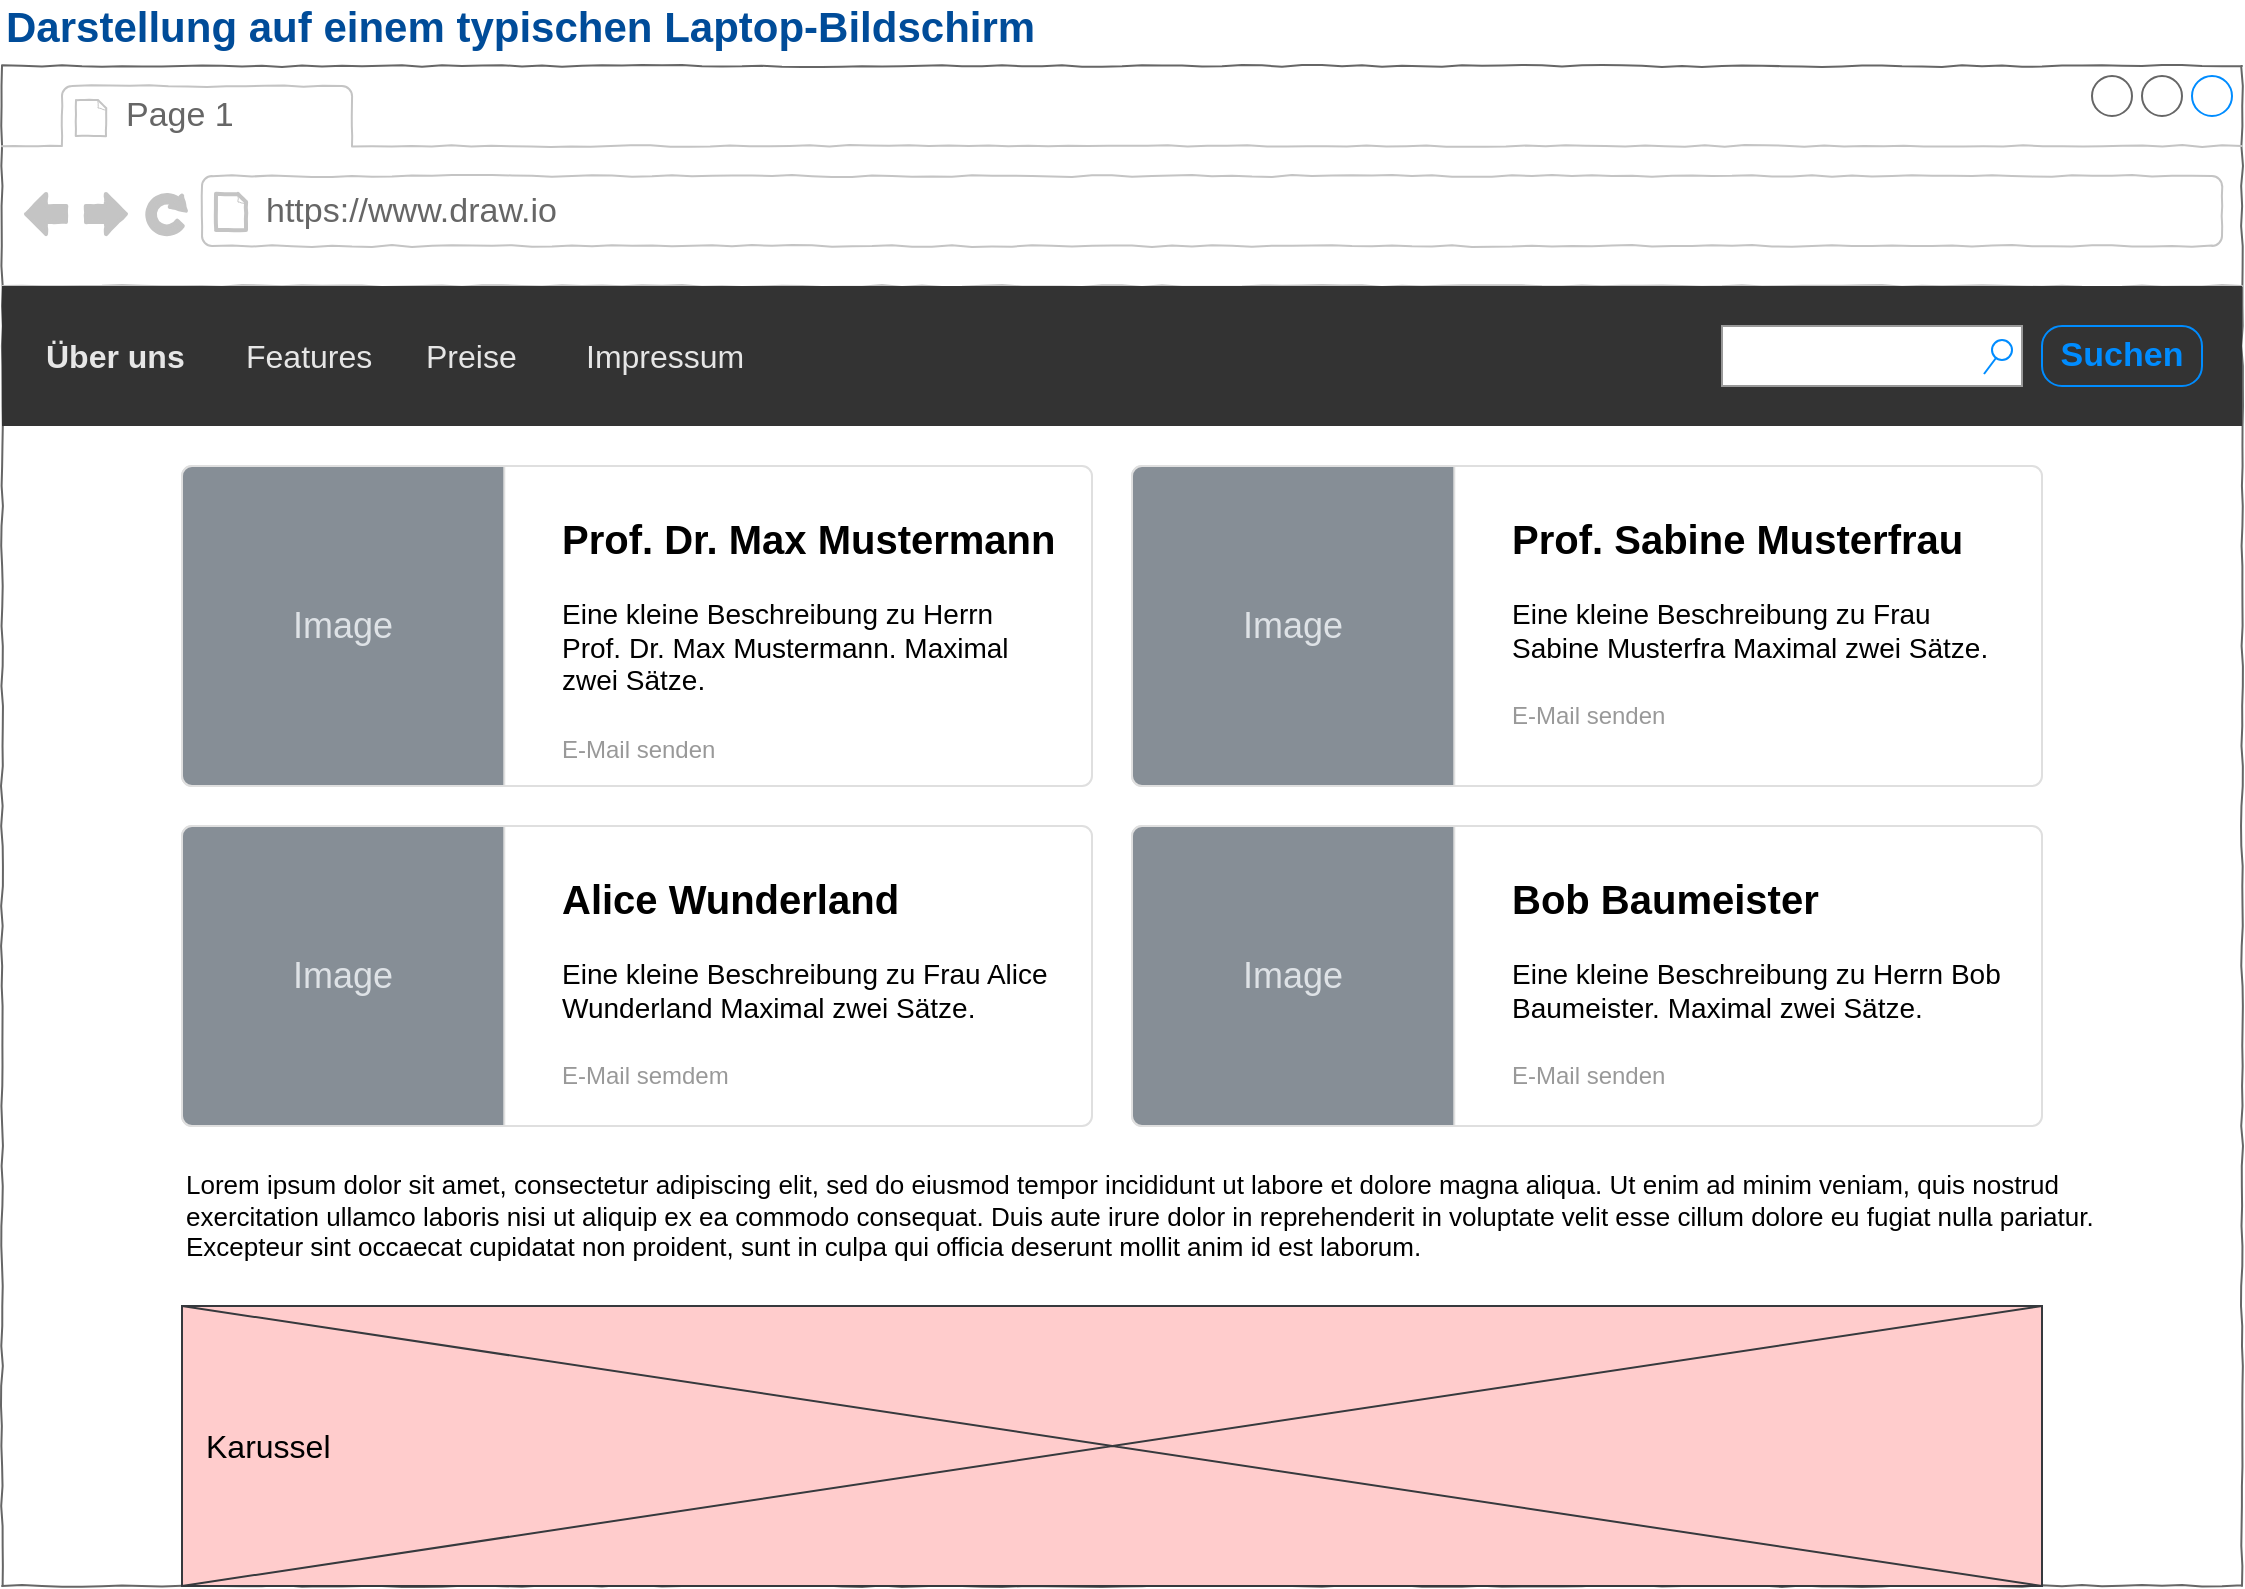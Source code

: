 <mxfile version="13.7.7" type="device" pages="3"><diagram id="znMXxsDht2Gy5x4puJmZ" name="Laptop"><mxGraphModel dx="2842" dy="1115" grid="1" gridSize="10" guides="1" tooltips="1" connect="1" arrows="1" fold="1" page="0" pageScale="1" pageWidth="827" pageHeight="1169" math="0" shadow="0"><root><mxCell id="0"/><mxCell id="1" parent="0"/><mxCell id="oLEvg3gzA5aQGIHlmsZy-1" value="" style="strokeWidth=1;shadow=0;dashed=0;align=center;html=1;shape=mxgraph.mockup.containers.browserWindow;rSize=0;strokeColor=#666666;strokeColor2=#008cff;strokeColor3=#c4c4c4;mainText=,;recursiveResize=0;comic=1;jiggle=1;dropTarget=0;backgroundOutline=0;" parent="1" vertex="1"><mxGeometry x="-440" y="160" width="1120" height="760" as="geometry"/></mxCell><mxCell id="oLEvg3gzA5aQGIHlmsZy-2" value="Page 1" style="strokeWidth=1;shadow=0;dashed=0;align=center;html=1;shape=mxgraph.mockup.containers.anchor;fontSize=17;fontColor=#666666;align=left;" parent="oLEvg3gzA5aQGIHlmsZy-1" vertex="1"><mxGeometry x="60" y="12" width="110" height="26" as="geometry"/></mxCell><mxCell id="oLEvg3gzA5aQGIHlmsZy-3" value="https://www.draw.io" style="strokeWidth=1;shadow=0;dashed=0;align=center;html=1;shape=mxgraph.mockup.containers.anchor;rSize=0;fontSize=17;fontColor=#666666;align=left;" parent="oLEvg3gzA5aQGIHlmsZy-1" vertex="1"><mxGeometry x="130" y="60" width="250" height="26" as="geometry"/></mxCell><mxCell id="oLEvg3gzA5aQGIHlmsZy-4" value="&lt;div style=&quot;font-size: 21px&quot; align=&quot;left&quot;&gt;&lt;font style=&quot;font-size: 21px&quot; color=&quot;#004C99&quot;&gt;&lt;b&gt;Darstellung auf einem typischen Laptop-Bildschirm&lt;br&gt;&lt;/b&gt;&lt;/font&gt;&lt;/div&gt;" style="text;html=1;align=left;verticalAlign=middle;resizable=0;points=[];autosize=1;shadow=0;glass=0;comic=0;" parent="1" vertex="1"><mxGeometry x="-440" y="130" width="530" height="20" as="geometry"/></mxCell><mxCell id="cwgcXRkKkqZEwEzb06hs-30" value="" style="rounded=0;whiteSpace=wrap;html=1;shadow=0;glass=0;comic=0;jiggle=1;fontColor=#008CFF;strokeColor=none;fillColor=#333333;" parent="1" vertex="1"><mxGeometry x="-440" y="270" width="1120" height="70" as="geometry"/></mxCell><mxCell id="cwgcXRkKkqZEwEzb06hs-28" value="" style="strokeWidth=1;shadow=0;dashed=0;align=center;html=1;shape=mxgraph.mockup.forms.searchBox;strokeColor=#999999;mainText=;strokeColor2=#008cff;fontColor=#666666;fontSize=17;align=left;spacingLeft=3;glass=0;comic=0;jiggle=1;" parent="1" vertex="1"><mxGeometry x="420" y="290" width="150" height="30" as="geometry"/></mxCell><mxCell id="cwgcXRkKkqZEwEzb06hs-29" value="Suchen" style="strokeWidth=1;shadow=0;dashed=0;align=center;html=1;shape=mxgraph.mockup.buttons.button;mainText=;buttonStyle=round;fontSize=17;fontStyle=1;whiteSpace=wrap;glass=0;comic=0;jiggle=1;fillColor=none;strokeColor=#008CFF;fontColor=#008CFF;" parent="1" vertex="1"><mxGeometry x="580" y="290" width="80" height="30" as="geometry"/></mxCell><mxCell id="cwgcXRkKkqZEwEzb06hs-31" value="&lt;div style=&quot;font-size: 16px&quot; align=&quot;left&quot;&gt;&lt;font style=&quot;font-size: 16px&quot; color=&quot;#E6E6E6&quot;&gt;Über uns&lt;br&gt;&lt;/font&gt;&lt;/div&gt;" style="text;html=1;align=left;verticalAlign=middle;resizable=0;points=[];autosize=1;fontColor=#008CFF;fontStyle=1" parent="1" vertex="1"><mxGeometry x="-420" y="295" width="80" height="20" as="geometry"/></mxCell><mxCell id="cwgcXRkKkqZEwEzb06hs-32" value="&lt;div style=&quot;font-size: 16px&quot; align=&quot;left&quot;&gt;&lt;font style=&quot;font-size: 16px&quot; color=&quot;#E6E6E6&quot;&gt;Features&lt;/font&gt;&lt;/div&gt;" style="text;html=1;align=left;verticalAlign=middle;resizable=0;points=[];autosize=1;fontColor=#008CFF;" parent="1" vertex="1"><mxGeometry x="-320" y="295" width="80" height="20" as="geometry"/></mxCell><mxCell id="cwgcXRkKkqZEwEzb06hs-33" value="&lt;div style=&quot;font-size: 16px&quot; align=&quot;left&quot;&gt;&lt;font style=&quot;font-size: 16px&quot; color=&quot;#E6E6E6&quot;&gt;Preise&lt;/font&gt;&lt;/div&gt;" style="text;html=1;align=left;verticalAlign=middle;resizable=0;points=[];autosize=1;fontColor=#008CFF;" parent="1" vertex="1"><mxGeometry x="-230" y="295" width="60" height="20" as="geometry"/></mxCell><mxCell id="cwgcXRkKkqZEwEzb06hs-34" value="&lt;div style=&quot;font-size: 16px&quot; align=&quot;left&quot;&gt;&lt;font style=&quot;font-size: 16px&quot; color=&quot;#E6E6E6&quot;&gt;Impressum&lt;/font&gt;&lt;/div&gt;" style="text;html=1;align=left;verticalAlign=middle;resizable=0;points=[];autosize=1;fontColor=#008CFF;" parent="1" vertex="1"><mxGeometry x="-150" y="295" width="90" height="20" as="geometry"/></mxCell><mxCell id="cwgcXRkKkqZEwEzb06hs-45" value="&lt;b&gt;&lt;font style=&quot;font-size: 20px&quot;&gt;Prof. Dr. Max Mustermann&lt;/font&gt;&lt;/b&gt;&lt;br&gt;&lt;br&gt;Eine kleine Beschreibung zu Herrn Prof. Dr. Max Mustermann. Maximal zwei Sätze.&lt;br&gt;&lt;br&gt;&lt;font style=&quot;font-size: 12px&quot; color=&quot;#999999&quot;&gt;E-Mail senden&lt;br&gt;&lt;/font&gt;" style="html=1;shadow=0;dashed=0;shape=mxgraph.bootstrap.rrect;rSize=5;strokeColor=#DFDFDF;html=1;whiteSpace=wrap;fillColor=#ffffff;fontColor=#000000;verticalAlign=top;align=left;spacing=20;fontSize=14;spacingLeft=170;glass=0;comic=0;jiggle=1;" parent="1" vertex="1"><mxGeometry x="-350" y="360" width="455" height="160" as="geometry"/></mxCell><mxCell id="cwgcXRkKkqZEwEzb06hs-46" value="Image" style="html=1;shadow=0;dashed=0;shape=mxgraph.bootstrap.leftButton;rSize=5;perimeter=none;whiteSpace=wrap;fillColor=#868E96;strokeColor=#DFDFDF;fontColor=#DEE2E6;resizeWidth=1;fontSize=18;" parent="cwgcXRkKkqZEwEzb06hs-45" vertex="1"><mxGeometry width="161.15" height="160" relative="1" as="geometry"/></mxCell><mxCell id="cwgcXRkKkqZEwEzb06hs-47" value="&lt;b&gt;&lt;font style=&quot;font-size: 20px&quot;&gt;Prof. Sabine Musterfrau&lt;/font&gt;&lt;/b&gt;&lt;br&gt;&lt;br&gt;Eine kleine Beschreibung zu Frau Sabine Musterfra Maximal zwei Sätze.&lt;br&gt;&lt;br&gt;&lt;font style=&quot;font-size: 12px&quot; color=&quot;#999999&quot;&gt;E-Mail senden&lt;br&gt;&lt;/font&gt;" style="html=1;shadow=0;dashed=0;shape=mxgraph.bootstrap.rrect;rSize=5;strokeColor=#DFDFDF;html=1;whiteSpace=wrap;fillColor=#ffffff;fontColor=#000000;verticalAlign=top;align=left;spacing=20;fontSize=14;spacingLeft=170;glass=0;comic=0;jiggle=1;" parent="1" vertex="1"><mxGeometry x="125" y="360" width="455" height="160" as="geometry"/></mxCell><mxCell id="cwgcXRkKkqZEwEzb06hs-48" value="Image" style="html=1;shadow=0;dashed=0;shape=mxgraph.bootstrap.leftButton;rSize=5;perimeter=none;whiteSpace=wrap;fillColor=#868E96;strokeColor=#DFDFDF;fontColor=#DEE2E6;resizeWidth=1;fontSize=18;" parent="cwgcXRkKkqZEwEzb06hs-47" vertex="1"><mxGeometry width="161.15" height="160" relative="1" as="geometry"/></mxCell><mxCell id="cwgcXRkKkqZEwEzb06hs-49" value="&lt;b&gt;&lt;font style=&quot;font-size: 20px&quot;&gt;Alice Wunderland&lt;/font&gt;&lt;/b&gt;&lt;br&gt;&lt;br&gt;Eine kleine Beschreibung zu Frau Alice Wunderland Maximal zwei Sätze.&lt;br&gt;&lt;br&gt;&lt;font style=&quot;font-size: 12px&quot; color=&quot;#999999&quot;&gt;E-Mail semdem&lt;br&gt;&lt;/font&gt;" style="html=1;shadow=0;dashed=0;shape=mxgraph.bootstrap.rrect;rSize=5;strokeColor=#DFDFDF;html=1;whiteSpace=wrap;fillColor=#ffffff;fontColor=#000000;verticalAlign=top;align=left;spacing=20;fontSize=14;spacingLeft=170;glass=0;comic=0;jiggle=1;" parent="1" vertex="1"><mxGeometry x="-350" y="540" width="455" height="150" as="geometry"/></mxCell><mxCell id="cwgcXRkKkqZEwEzb06hs-50" value="Image" style="html=1;shadow=0;dashed=0;shape=mxgraph.bootstrap.leftButton;rSize=5;perimeter=none;whiteSpace=wrap;fillColor=#868E96;strokeColor=#DFDFDF;fontColor=#DEE2E6;resizeWidth=1;fontSize=18;" parent="cwgcXRkKkqZEwEzb06hs-49" vertex="1"><mxGeometry width="161.15" height="150" relative="1" as="geometry"/></mxCell><mxCell id="cwgcXRkKkqZEwEzb06hs-51" value="&lt;b&gt;&lt;font style=&quot;font-size: 20px&quot;&gt;Bob Baumeister&lt;/font&gt;&lt;/b&gt;&lt;br&gt;&lt;br&gt;Eine kleine Beschreibung zu Herrn Bob Baumeister. Maximal zwei Sätze.&lt;br&gt;&lt;br&gt;&lt;font style=&quot;font-size: 12px&quot; color=&quot;#999999&quot;&gt;E-Mail senden&lt;br&gt;&lt;/font&gt;" style="html=1;shadow=0;dashed=0;shape=mxgraph.bootstrap.rrect;rSize=5;strokeColor=#DFDFDF;html=1;whiteSpace=wrap;fillColor=#ffffff;fontColor=#000000;verticalAlign=top;align=left;spacing=20;fontSize=14;spacingLeft=170;glass=0;comic=0;jiggle=1;" parent="1" vertex="1"><mxGeometry x="125" y="540" width="455" height="150" as="geometry"/></mxCell><mxCell id="cwgcXRkKkqZEwEzb06hs-52" value="Image" style="html=1;shadow=0;dashed=0;shape=mxgraph.bootstrap.leftButton;rSize=5;perimeter=none;whiteSpace=wrap;fillColor=#868E96;strokeColor=#DFDFDF;fontColor=#DEE2E6;resizeWidth=1;fontSize=18;" parent="cwgcXRkKkqZEwEzb06hs-51" vertex="1"><mxGeometry width="161.15" height="150" relative="1" as="geometry"/></mxCell><mxCell id="cwgcXRkKkqZEwEzb06hs-54" value="&lt;div style=&quot;font-size: 13px&quot; align=&quot;left&quot;&gt;&lt;font style=&quot;font-size: 13px&quot;&gt;Lorem ipsum dolor sit amet, consectetur adipiscing elit, sed do eiusmod tempor incididunt ut labore et dolore magna aliqua. Ut enim ad minim veniam, quis nostrud&lt;/font&gt;&lt;/div&gt;&lt;div style=&quot;font-size: 13px&quot; align=&quot;left&quot;&gt;&lt;font style=&quot;font-size: 13px&quot;&gt;exercitation ullamco laboris nisi ut aliquip ex ea commodo consequat. Duis aute irure dolor in reprehenderit in voluptate velit esse cillum dolore eu fugiat nulla pariatur.&lt;/font&gt;&lt;/div&gt;&lt;div style=&quot;font-size: 13px&quot; align=&quot;left&quot;&gt;&lt;font style=&quot;font-size: 13px&quot;&gt;Excepteur sint occaecat cupidatat non proident, sunt in culpa qui officia deserunt mollit anim id est laborum.&lt;/font&gt;&lt;/div&gt;" style="text;html=1;align=left;verticalAlign=middle;resizable=1;points=[];autosize=1;imageAspect=0;fontSize=13;" parent="1" vertex="1"><mxGeometry x="-350" y="710" width="970" height="50" as="geometry"/></mxCell><mxCell id="cwgcXRkKkqZEwEzb06hs-56" value="" style="verticalLabelPosition=bottom;shadow=0;dashed=0;align=center;html=1;verticalAlign=top;strokeWidth=1;shape=mxgraph.mockup.graphics.simpleIcon;strokeColor=#36393d;glass=0;comic=0;jiggle=1;fillColor=#ffcccc;fontSize=13;" parent="1" vertex="1"><mxGeometry x="-350" y="780" width="930" height="140" as="geometry"/></mxCell><mxCell id="cwgcXRkKkqZEwEzb06hs-57" value="&lt;div style=&quot;font-size: 16px&quot; align=&quot;left&quot;&gt;&lt;font style=&quot;font-size: 16px&quot;&gt;Karussel&lt;/font&gt;&lt;/div&gt;" style="text;html=1;align=left;verticalAlign=middle;resizable=0;points=[];autosize=1;fontSize=13;fontColor=#000000;" parent="1" vertex="1"><mxGeometry x="-340" y="840" width="80" height="20" as="geometry"/></mxCell></root></mxGraphModel></diagram><diagram name="Smartphone" id="hFw7NHk-C-2tESlhWzK-"><mxGraphModel dx="2842" dy="1115" grid="1" gridSize="10" guides="1" tooltips="1" connect="1" arrows="1" fold="1" page="0" pageScale="1" pageWidth="827" pageHeight="1169" math="0" shadow="0"><root><mxCell id="V_Q1XAxa0b6Tzb66ZAmt-0"/><mxCell id="V_Q1XAxa0b6Tzb66ZAmt-1" parent="V_Q1XAxa0b6Tzb66ZAmt-0"/><mxCell id="V_Q1XAxa0b6Tzb66ZAmt-5" value="&lt;div style=&quot;font-size: 21px&quot; align=&quot;left&quot;&gt;&lt;font style=&quot;font-size: 21px&quot; color=&quot;#004C99&quot;&gt;&lt;b&gt;Darstellung auf einem typischen Smartphone&lt;br&gt;&lt;/b&gt;&lt;/font&gt;&lt;/div&gt;" style="text;html=1;align=left;verticalAlign=middle;resizable=0;points=[];autosize=1;shadow=0;glass=0;comic=0;" vertex="1" parent="V_Q1XAxa0b6Tzb66ZAmt-1"><mxGeometry x="-440" y="110" width="470" height="20" as="geometry"/></mxCell><mxCell id="v_qKtY-ubEevHK9p8Mav-0" value="" style="verticalLabelPosition=bottom;verticalAlign=top;html=1;shadow=0;dashed=0;strokeWidth=1;shape=mxgraph.android.phone2;strokeColor=#c0c0c0;glass=0;comic=1;jiggle=1;" vertex="1" parent="V_Q1XAxa0b6Tzb66ZAmt-1"><mxGeometry x="-440" y="200" width="230" height="440" as="geometry"/></mxCell><mxCell id="v_qKtY-ubEevHK9p8Mav-1" value="" style="verticalLabelPosition=bottom;verticalAlign=top;html=1;shadow=0;dashed=0;strokeWidth=1;shape=mxgraph.android.phone2;strokeColor=#c0c0c0;glass=0;comic=1;jiggle=1;" vertex="1" parent="V_Q1XAxa0b6Tzb66ZAmt-1"><mxGeometry x="-120" y="200" width="230" height="440" as="geometry"/></mxCell><mxCell id="v_qKtY-ubEevHK9p8Mav-2" value="" style="verticalLabelPosition=bottom;verticalAlign=top;html=1;shadow=0;dashed=0;strokeWidth=1;shape=mxgraph.android.phone2;strokeColor=#c0c0c0;glass=0;comic=1;jiggle=1;" vertex="1" parent="V_Q1XAxa0b6Tzb66ZAmt-1"><mxGeometry x="200" y="200" width="230" height="440" as="geometry"/></mxCell><mxCell id="v_qKtY-ubEevHK9p8Mav-3" value="" style="verticalLabelPosition=bottom;verticalAlign=top;html=1;shadow=0;dashed=0;strokeWidth=1;shape=mxgraph.android.phone2;strokeColor=#c0c0c0;glass=0;comic=1;jiggle=1;" vertex="1" parent="V_Q1XAxa0b6Tzb66ZAmt-1"><mxGeometry x="520" y="200" width="230" height="440" as="geometry"/></mxCell><mxCell id="v_qKtY-ubEevHK9p8Mav-4" value="" style="verticalLabelPosition=bottom;verticalAlign=top;html=1;shadow=0;dashed=0;strokeWidth=1;shape=mxgraph.android.phone2;strokeColor=#c0c0c0;glass=0;comic=1;jiggle=1;rotation=90;" vertex="1" parent="V_Q1XAxa0b6Tzb66ZAmt-1"><mxGeometry x="-330" y="700" width="230" height="440" as="geometry"/></mxCell><mxCell id="v_qKtY-ubEevHK9p8Mav-5" value="" style="verticalLabelPosition=bottom;verticalAlign=top;html=1;shadow=0;dashed=0;strokeWidth=1;shape=mxgraph.android.phone2;strokeColor=#c0c0c0;glass=0;comic=1;jiggle=1;rotation=90;" vertex="1" parent="V_Q1XAxa0b6Tzb66ZAmt-1"><mxGeometry x="180" y="700" width="230" height="440" as="geometry"/></mxCell><mxCell id="v_qKtY-ubEevHK9p8Mav-6" value="&lt;div style=&quot;font-size: 21px&quot; align=&quot;left&quot;&gt;&lt;font style=&quot;font-size: 21px&quot; color=&quot;#004C99&quot;&gt;Hochformat&lt;br&gt;&lt;/font&gt;&lt;/div&gt;" style="text;html=1;align=left;verticalAlign=middle;resizable=0;points=[];autosize=1;shadow=0;glass=0;comic=0;" vertex="1" parent="V_Q1XAxa0b6Tzb66ZAmt-1"><mxGeometry x="-440" y="140" width="120" height="20" as="geometry"/></mxCell><mxCell id="v_qKtY-ubEevHK9p8Mav-7" value="&lt;div style=&quot;font-size: 21px&quot; align=&quot;left&quot;&gt;&lt;font style=&quot;font-size: 21px&quot; color=&quot;#004C99&quot;&gt;Querformat&lt;/font&gt;&lt;/div&gt;" style="text;html=1;align=left;verticalAlign=middle;resizable=0;points=[];autosize=1;shadow=0;glass=0;comic=0;" vertex="1" parent="V_Q1XAxa0b6Tzb66ZAmt-1"><mxGeometry x="-440" y="740" width="120" height="20" as="geometry"/></mxCell><mxCell id="PK7Sry7oYk_YdbcZAxjv-0" value="" style="verticalLabelPosition=bottom;verticalAlign=top;html=1;shadow=0;dashed=0;strokeWidth=1;shape=mxgraph.android.phone2;strokeColor=#c0c0c0;glass=0;comic=1;jiggle=1;" vertex="1" parent="V_Q1XAxa0b6Tzb66ZAmt-1"><mxGeometry x="840" y="200" width="230" height="440" as="geometry"/></mxCell><mxCell id="PK7Sry7oYk_YdbcZAxjv-2" value="" style="verticalLabelPosition=bottom;verticalAlign=top;html=1;shadow=0;dashed=0;strokeWidth=1;shape=mxgraph.android.phone2;strokeColor=#c0c0c0;glass=0;comic=1;jiggle=1;rotation=90;" vertex="1" parent="V_Q1XAxa0b6Tzb66ZAmt-1"><mxGeometry x="710" y="700" width="230" height="440" as="geometry"/></mxCell></root></mxGraphModel></diagram><diagram name="Großbildschirm" id="IaXkLtdNWqX57uWOnr3T"><mxGraphModel dx="3242" dy="1115" grid="1" gridSize="10" guides="1" tooltips="1" connect="1" arrows="1" fold="1" page="0" pageScale="1" pageWidth="827" pageHeight="1169" math="0" shadow="0"><root><mxCell id="DaaS4hzn1Xf7Ka_Nnihc-0"/><mxCell id="DaaS4hzn1Xf7Ka_Nnihc-1" parent="DaaS4hzn1Xf7Ka_Nnihc-0"/><mxCell id="DaaS4hzn1Xf7Ka_Nnihc-2" value="" style="strokeWidth=1;shadow=0;dashed=0;align=center;html=1;shape=mxgraph.mockup.containers.browserWindow;rSize=0;strokeColor=#666666;strokeColor2=#008cff;strokeColor3=#c4c4c4;mainText=,;recursiveResize=0;comic=1;jiggle=1;dropTarget=0;backgroundOutline=0;" vertex="1" parent="DaaS4hzn1Xf7Ka_Nnihc-1"><mxGeometry x="-840" y="120" width="1840" height="1040" as="geometry"/></mxCell><mxCell id="DaaS4hzn1Xf7Ka_Nnihc-3" value="Page 1" style="strokeWidth=1;shadow=0;dashed=0;align=center;html=1;shape=mxgraph.mockup.containers.anchor;fontSize=17;fontColor=#666666;align=left;" vertex="1" parent="DaaS4hzn1Xf7Ka_Nnihc-2"><mxGeometry x="60" y="12" width="110" height="26" as="geometry"/></mxCell><mxCell id="DaaS4hzn1Xf7Ka_Nnihc-4" value="https://www.draw.io" style="strokeWidth=1;shadow=0;dashed=0;align=center;html=1;shape=mxgraph.mockup.containers.anchor;rSize=0;fontSize=17;fontColor=#666666;align=left;" vertex="1" parent="DaaS4hzn1Xf7Ka_Nnihc-2"><mxGeometry x="130" y="60" width="250" height="26" as="geometry"/></mxCell><mxCell id="DaaS4hzn1Xf7Ka_Nnihc-5" value="&lt;div style=&quot;font-size: 21px&quot; align=&quot;left&quot;&gt;&lt;font style=&quot;font-size: 21px&quot; color=&quot;#004C99&quot;&gt;&lt;b&gt;Darstellung auf einem sehr großen Computerbildschirm&lt;br&gt;&lt;/b&gt;&lt;/font&gt;&lt;/div&gt;" style="text;html=1;align=left;verticalAlign=middle;resizable=0;points=[];autosize=1;shadow=0;glass=0;comic=0;" vertex="1" parent="DaaS4hzn1Xf7Ka_Nnihc-1"><mxGeometry x="-840" y="90" width="570" height="20" as="geometry"/></mxCell></root></mxGraphModel></diagram></mxfile>